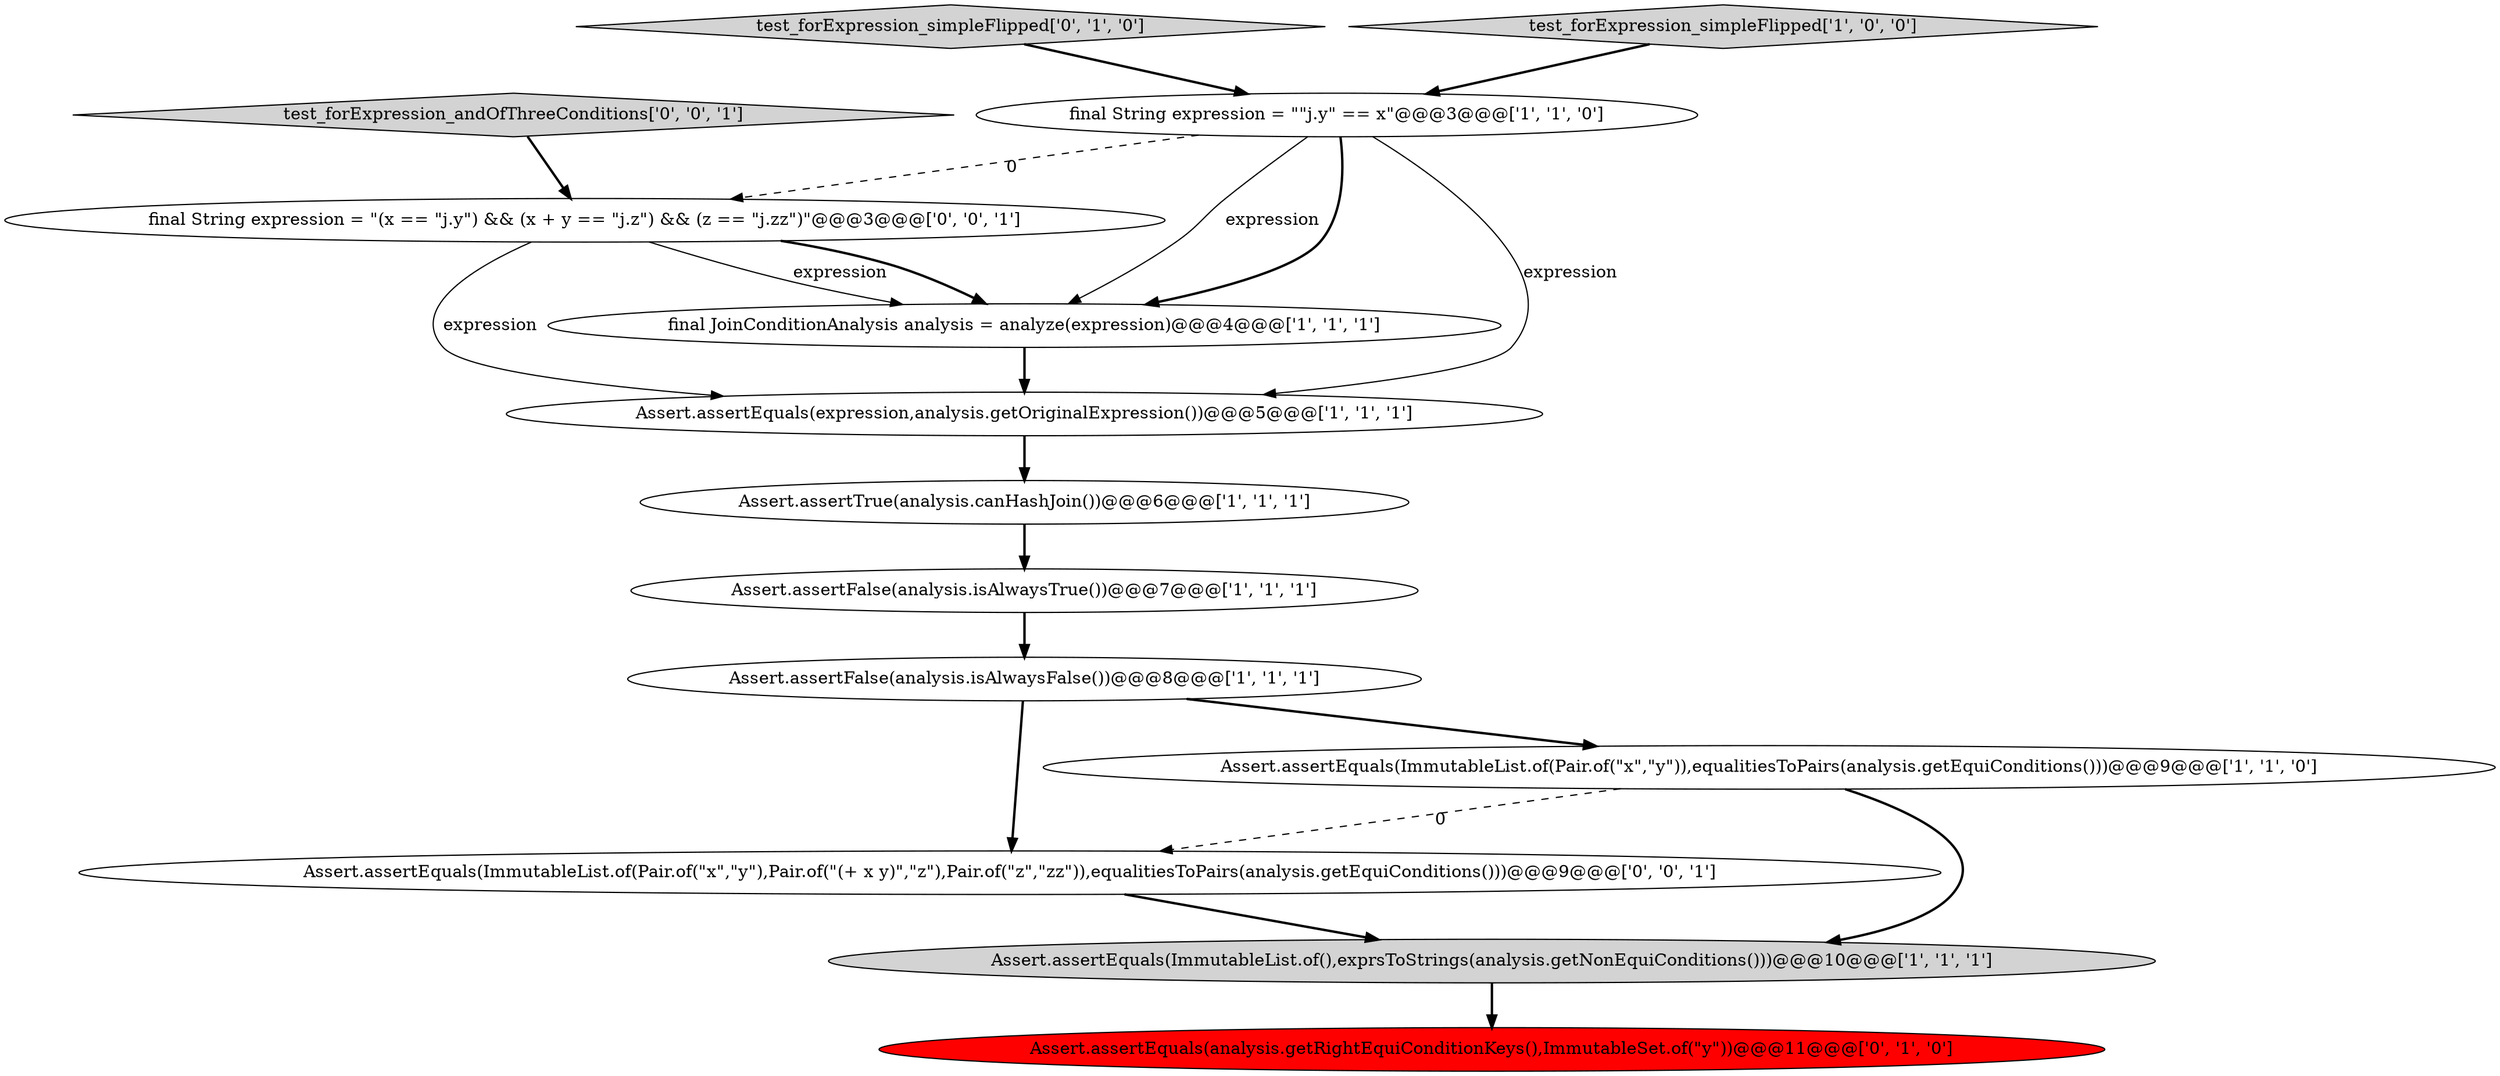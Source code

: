 digraph {
3 [style = filled, label = "Assert.assertTrue(analysis.canHashJoin())@@@6@@@['1', '1', '1']", fillcolor = white, shape = ellipse image = "AAA0AAABBB1BBB"];
11 [style = filled, label = "final String expression = \"(x == \"j.y\") && (x + y == \"j.z\") && (z == \"j.zz\")\"@@@3@@@['0', '0', '1']", fillcolor = white, shape = ellipse image = "AAA0AAABBB3BBB"];
0 [style = filled, label = "Assert.assertFalse(analysis.isAlwaysFalse())@@@8@@@['1', '1', '1']", fillcolor = white, shape = ellipse image = "AAA0AAABBB1BBB"];
12 [style = filled, label = "Assert.assertEquals(ImmutableList.of(Pair.of(\"x\",\"y\"),Pair.of(\"(+ x y)\",\"z\"),Pair.of(\"z\",\"zz\")),equalitiesToPairs(analysis.getEquiConditions()))@@@9@@@['0', '0', '1']", fillcolor = white, shape = ellipse image = "AAA0AAABBB3BBB"];
4 [style = filled, label = "Assert.assertFalse(analysis.isAlwaysTrue())@@@7@@@['1', '1', '1']", fillcolor = white, shape = ellipse image = "AAA0AAABBB1BBB"];
8 [style = filled, label = "Assert.assertEquals(ImmutableList.of(Pair.of(\"x\",\"y\")),equalitiesToPairs(analysis.getEquiConditions()))@@@9@@@['1', '1', '0']", fillcolor = white, shape = ellipse image = "AAA0AAABBB1BBB"];
9 [style = filled, label = "Assert.assertEquals(analysis.getRightEquiConditionKeys(),ImmutableSet.of(\"y\"))@@@11@@@['0', '1', '0']", fillcolor = red, shape = ellipse image = "AAA1AAABBB2BBB"];
10 [style = filled, label = "test_forExpression_simpleFlipped['0', '1', '0']", fillcolor = lightgray, shape = diamond image = "AAA0AAABBB2BBB"];
5 [style = filled, label = "Assert.assertEquals(ImmutableList.of(),exprsToStrings(analysis.getNonEquiConditions()))@@@10@@@['1', '1', '1']", fillcolor = lightgray, shape = ellipse image = "AAA0AAABBB1BBB"];
6 [style = filled, label = "final JoinConditionAnalysis analysis = analyze(expression)@@@4@@@['1', '1', '1']", fillcolor = white, shape = ellipse image = "AAA0AAABBB1BBB"];
2 [style = filled, label = "test_forExpression_simpleFlipped['1', '0', '0']", fillcolor = lightgray, shape = diamond image = "AAA0AAABBB1BBB"];
1 [style = filled, label = "Assert.assertEquals(expression,analysis.getOriginalExpression())@@@5@@@['1', '1', '1']", fillcolor = white, shape = ellipse image = "AAA0AAABBB1BBB"];
7 [style = filled, label = "final String expression = \"\"j.y\" == x\"@@@3@@@['1', '1', '0']", fillcolor = white, shape = ellipse image = "AAA0AAABBB1BBB"];
13 [style = filled, label = "test_forExpression_andOfThreeConditions['0', '0', '1']", fillcolor = lightgray, shape = diamond image = "AAA0AAABBB3BBB"];
11->6 [style = solid, label="expression"];
1->3 [style = bold, label=""];
7->11 [style = dashed, label="0"];
6->1 [style = bold, label=""];
11->6 [style = bold, label=""];
8->12 [style = dashed, label="0"];
2->7 [style = bold, label=""];
11->1 [style = solid, label="expression"];
0->12 [style = bold, label=""];
8->5 [style = bold, label=""];
7->1 [style = solid, label="expression"];
7->6 [style = solid, label="expression"];
5->9 [style = bold, label=""];
12->5 [style = bold, label=""];
3->4 [style = bold, label=""];
10->7 [style = bold, label=""];
13->11 [style = bold, label=""];
7->6 [style = bold, label=""];
4->0 [style = bold, label=""];
0->8 [style = bold, label=""];
}
